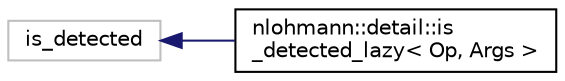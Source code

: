 digraph "Graphical Class Hierarchy"
{
 // LATEX_PDF_SIZE
  edge [fontname="Helvetica",fontsize="10",labelfontname="Helvetica",labelfontsize="10"];
  node [fontname="Helvetica",fontsize="10",shape=record];
  rankdir="LR";
  Node107 [label="is_detected",height=0.2,width=0.4,color="grey75", fillcolor="white", style="filled",tooltip=" "];
  Node107 -> Node0 [dir="back",color="midnightblue",fontsize="10",style="solid",fontname="Helvetica"];
  Node0 [label="nlohmann::detail::is\l_detected_lazy\< Op, Args \>",height=0.2,width=0.4,color="black", fillcolor="white", style="filled",URL="$structnlohmann_1_1detail_1_1is__detected__lazy.html",tooltip=" "];
}
